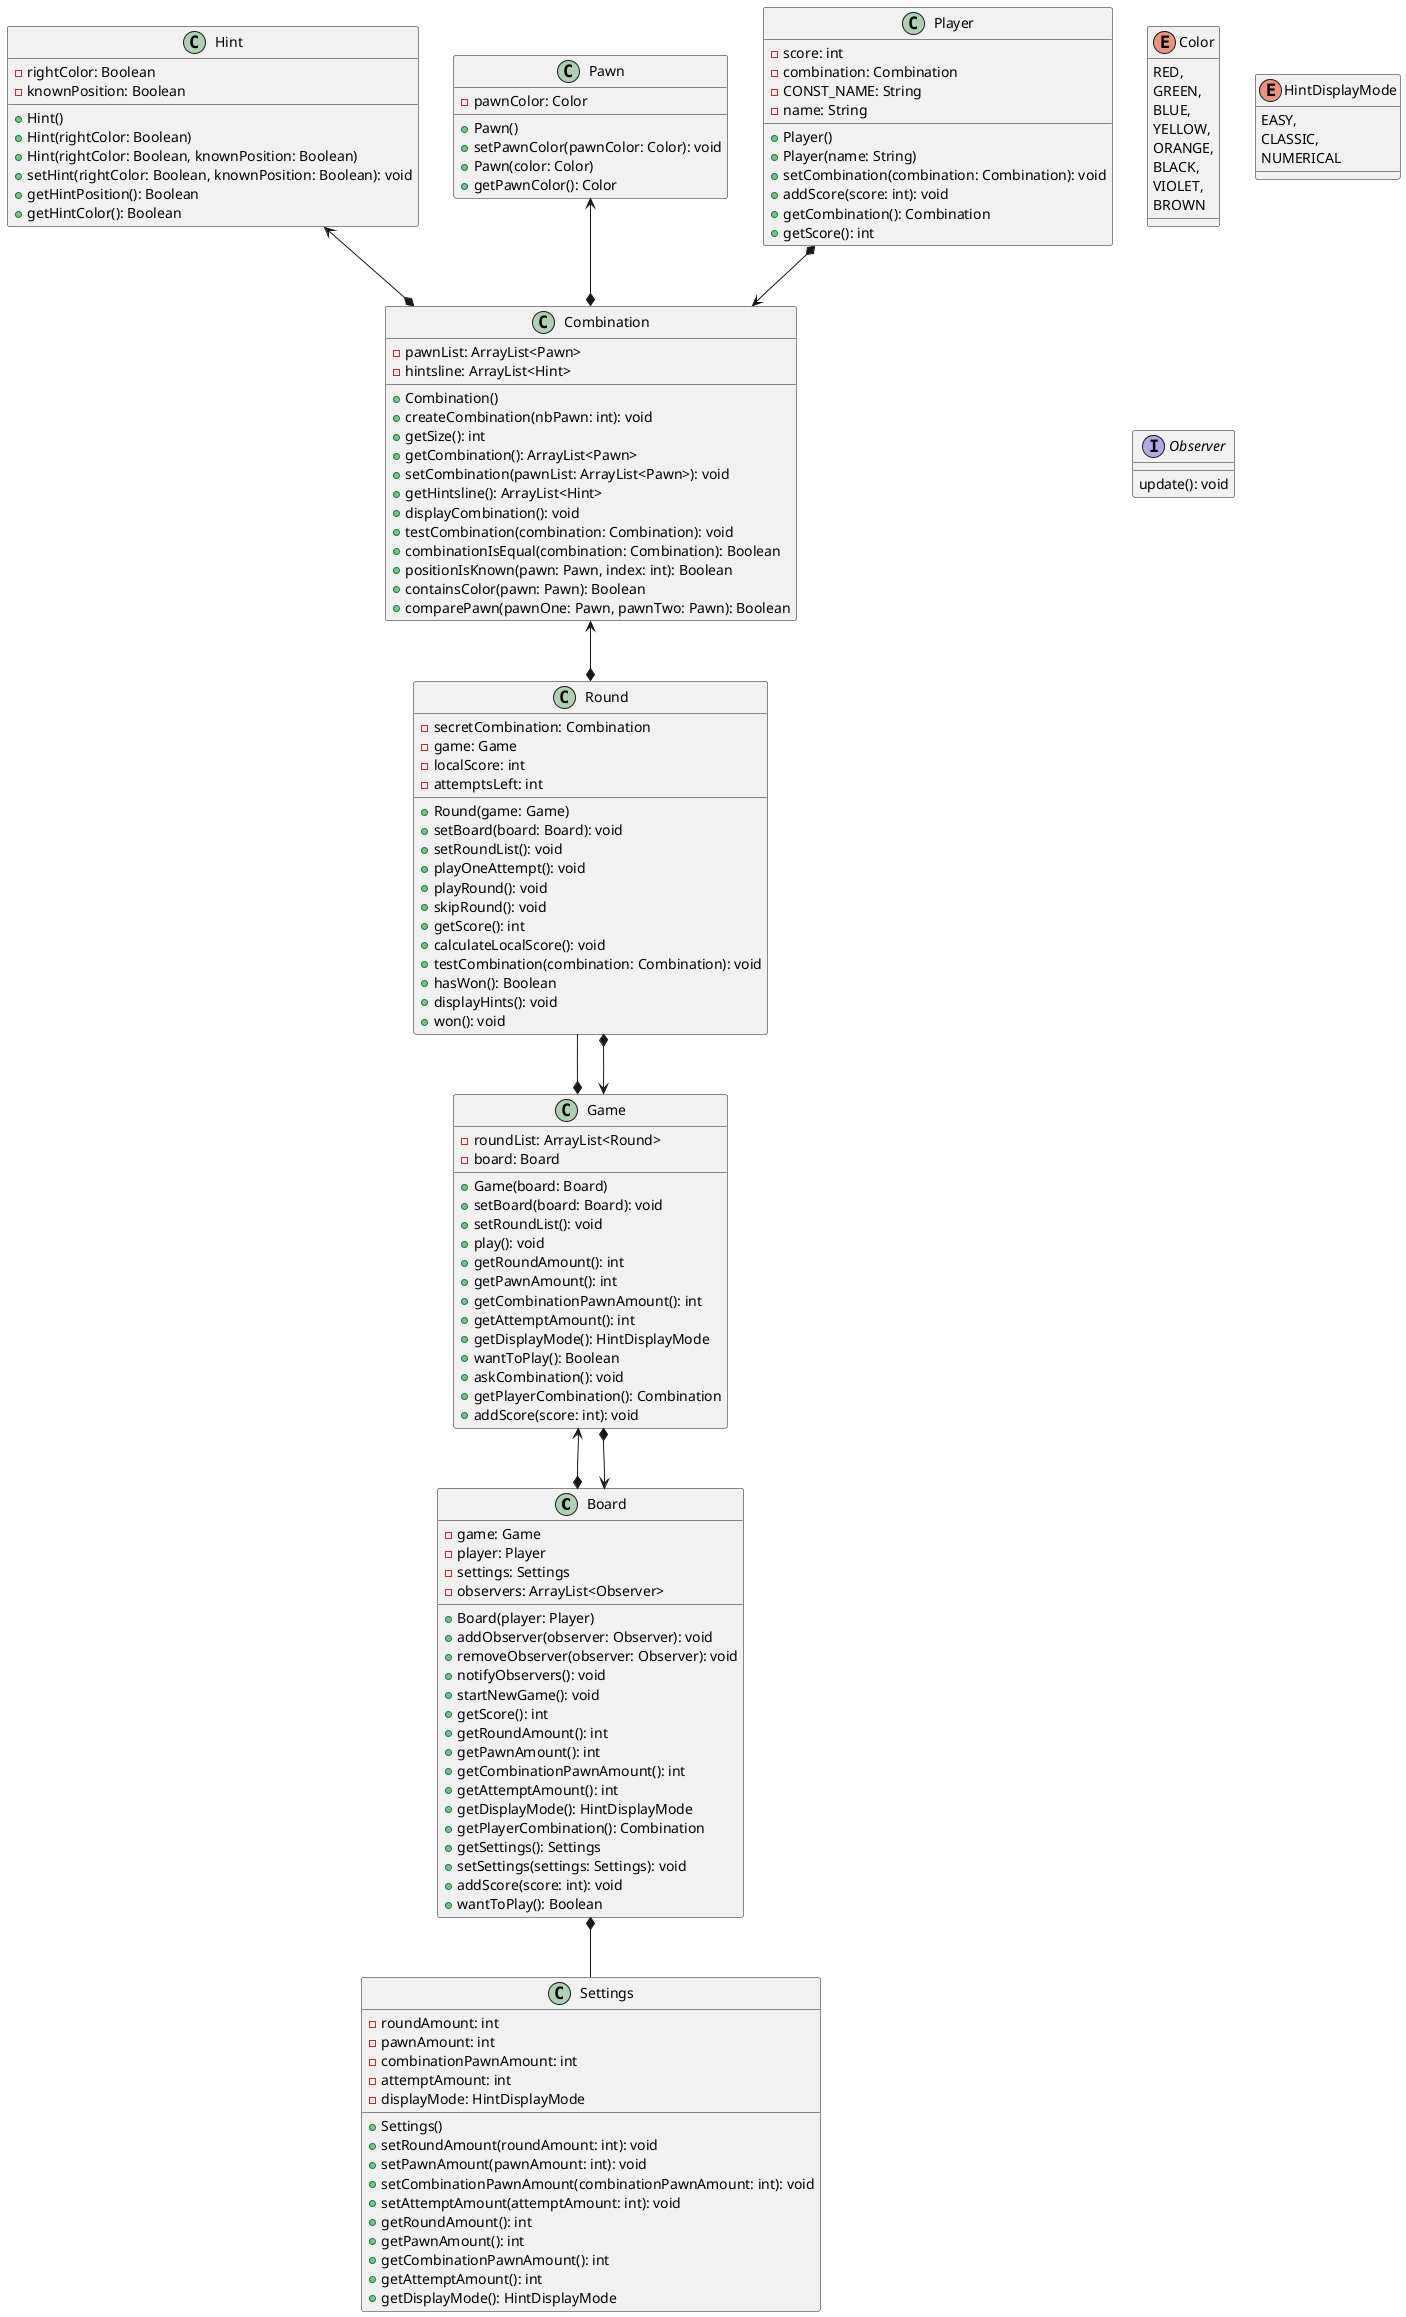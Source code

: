 @startuml
class Board {
    - game: Game
    - player: Player
    - settings: Settings
    - observers: ArrayList<Observer>

    + Board(player: Player)
    + addObserver(observer: Observer): void
    + removeObserver(observer: Observer): void
    + notifyObservers(): void
    + startNewGame(): void
    + getScore(): int
    + getRoundAmount(): int
    + getPawnAmount(): int
    + getCombinationPawnAmount(): int
    + getAttemptAmount(): int
    + getDisplayMode(): HintDisplayMode
    + getPlayerCombination(): Combination
    + getSettings(): Settings
    + setSettings(settings: Settings): void
    + addScore(score: int): void
    + wantToPlay(): Boolean
}

class Settings {
    - roundAmount: int
    - pawnAmount: int
    - combinationPawnAmount: int
    - attemptAmount: int
    - displayMode: HintDisplayMode

    + Settings()
    + setRoundAmount(roundAmount: int): void
    + setPawnAmount(pawnAmount: int): void
    + setCombinationPawnAmount(combinationPawnAmount: int): void
    + setAttemptAmount(attemptAmount: int): void
    + getRoundAmount(): int
    + getPawnAmount(): int
    + getCombinationPawnAmount(): int
    + getAttemptAmount(): int
    + getDisplayMode(): HintDisplayMode
}

class Game {
    - roundList: ArrayList<Round>
    - board: Board

    + Game(board: Board)
    + setBoard(board: Board): void
    + setRoundList(): void
    + play(): void
    + getRoundAmount(): int
    + getPawnAmount(): int
    + getCombinationPawnAmount(): int
    + getAttemptAmount(): int
    + getDisplayMode(): HintDisplayMode
    + wantToPlay(): Boolean
    + askCombination(): void
    + getPlayerCombination(): Combination
    + addScore(score: int): void
}

class Round {
    - secretCombination: Combination
    - game: Game
    - localScore: int
    - attemptsLeft: int

    + Round(game: Game)
    + setBoard(board: Board): void
    + setRoundList(): void
    + playOneAttempt(): void
    + playRound(): void
    + skipRound(): void
    + getScore(): int
    + calculateLocalScore(): void
    + testCombination(combination: Combination): void
    + hasWon(): Boolean
    + displayHints(): void
    + won(): void
}

class Player {
    - score: int
    - combination: Combination
    - CONST_NAME: String
    - name: String

    + Player()
    + Player(name: String)
    + setCombination(combination: Combination): void
    + addScore(score: int): void
    + getCombination(): Combination
    + getScore(): int
}

class Combination {
    - pawnList: ArrayList<Pawn>
    - hintsline: ArrayList<Hint>

    + Combination()
    + createCombination(nbPawn: int): void
    + getSize(): int
    + getCombination(): ArrayList<Pawn>
    + setCombination(pawnList: ArrayList<Pawn>): void
    + getHintsline(): ArrayList<Hint>
    + displayCombination(): void
    + testCombination(combination: Combination): void
    + combinationIsEqual(combination: Combination): Boolean
    + positionIsKnown(pawn: Pawn, index: int): Boolean
    + containsColor(pawn: Pawn): Boolean
    + comparePawn(pawnOne: Pawn, pawnTwo: Pawn): Boolean
}

class Hint {
    - rightColor: Boolean
    - knownPosition: Boolean

    + Hint()
    + Hint(rightColor: Boolean)
    + Hint(rightColor: Boolean, knownPosition: Boolean)
    + setHint(rightColor: Boolean, knownPosition: Boolean): void
    + getHintPosition(): Boolean
    + getHintColor(): Boolean
}

class Pawn {
    - pawnColor: Color

    + Pawn()
    + setPawnColor(pawnColor: Color): void
    + Pawn(color: Color)
    + getPawnColor(): Color
}

enum Color {
    RED,
    GREEN,
    BLUE,
    YELLOW,
    ORANGE,
    BLACK,
    VIOLET,
    BROWN
}

enum HintDisplayMode {
    EASY,
    CLASSIC,
    NUMERICAL
}

interface Observer {
    update(): void
}

Board *-down- Settings
Board *-up-> Game
Game *-up- Round
Game *-down-> Board
Round *-up-> Combination
Round *-down-> Game
Player *-down-> Combination
Combination *-up-> Pawn
Combination *-up-> Hint
@enduml
